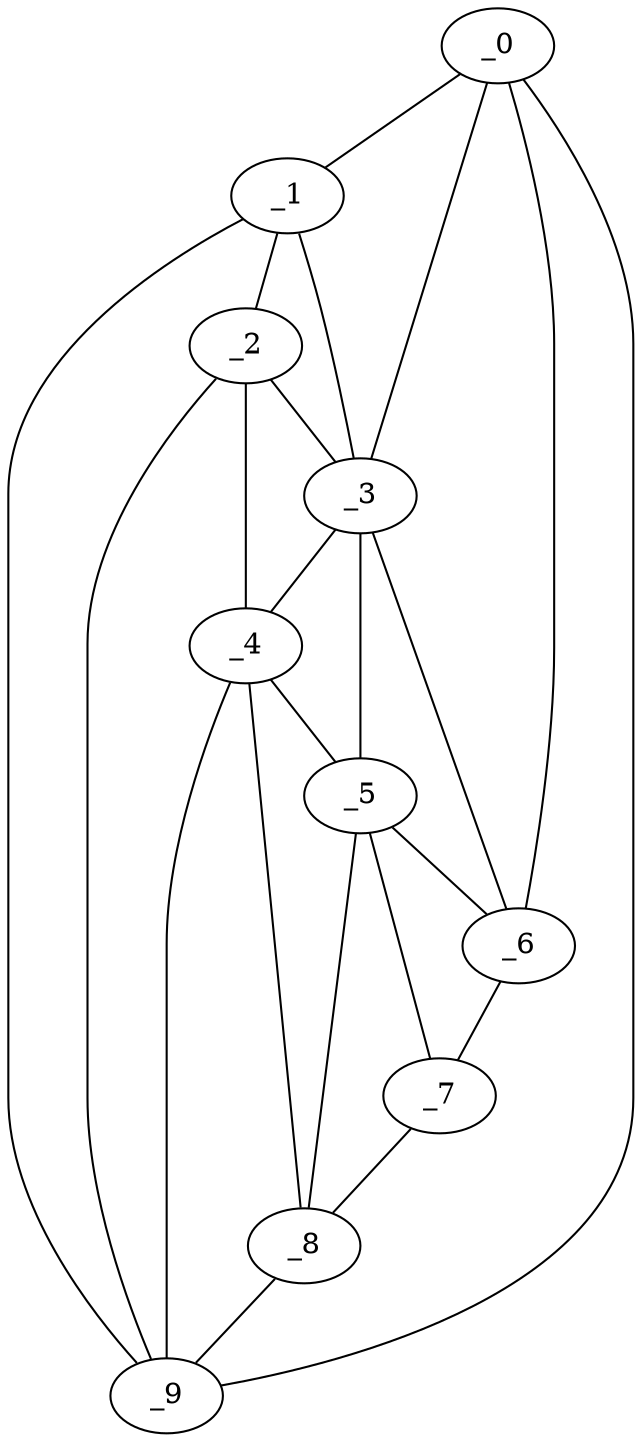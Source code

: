 graph "obj73__75.gxl" {
	_0	 [x=59,
		y=90];
	_1	 [x=78,
		y=85];
	_0 -- _1	 [valence=2];
	_3	 [x=92,
		y=75];
	_0 -- _3	 [valence=1];
	_6	 [x=114,
		y=46];
	_0 -- _6	 [valence=1];
	_9	 [x=120,
		y=84];
	_0 -- _9	 [valence=1];
	_2	 [x=89,
		y=82];
	_1 -- _2	 [valence=2];
	_1 -- _3	 [valence=2];
	_1 -- _9	 [valence=2];
	_2 -- _3	 [valence=2];
	_4	 [x=109,
		y=77];
	_2 -- _4	 [valence=2];
	_2 -- _9	 [valence=2];
	_3 -- _4	 [valence=1];
	_5	 [x=110,
		y=71];
	_3 -- _5	 [valence=2];
	_3 -- _6	 [valence=2];
	_4 -- _5	 [valence=2];
	_8	 [x=120,
		y=70];
	_4 -- _8	 [valence=2];
	_4 -- _9	 [valence=2];
	_5 -- _6	 [valence=1];
	_7	 [x=119,
		y=59];
	_5 -- _7	 [valence=2];
	_5 -- _8	 [valence=2];
	_6 -- _7	 [valence=1];
	_7 -- _8	 [valence=1];
	_8 -- _9	 [valence=1];
}
